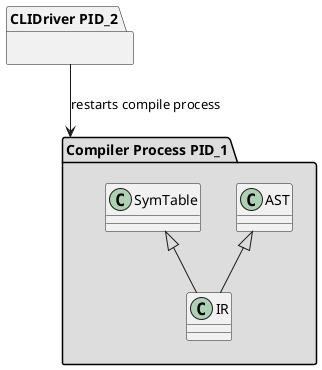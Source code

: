 @startuml

package "Compiler Process PID_1" #DDDDDD {
	class AST
	class IR
	class SymTable
	AST <|-- IR
	SymTable <|-- IR
}

package "CLIDriver PID_2" {
}

"CLIDriver PID_2" --> "Compiler Process PID_1" : restarts compile process

@enduml
